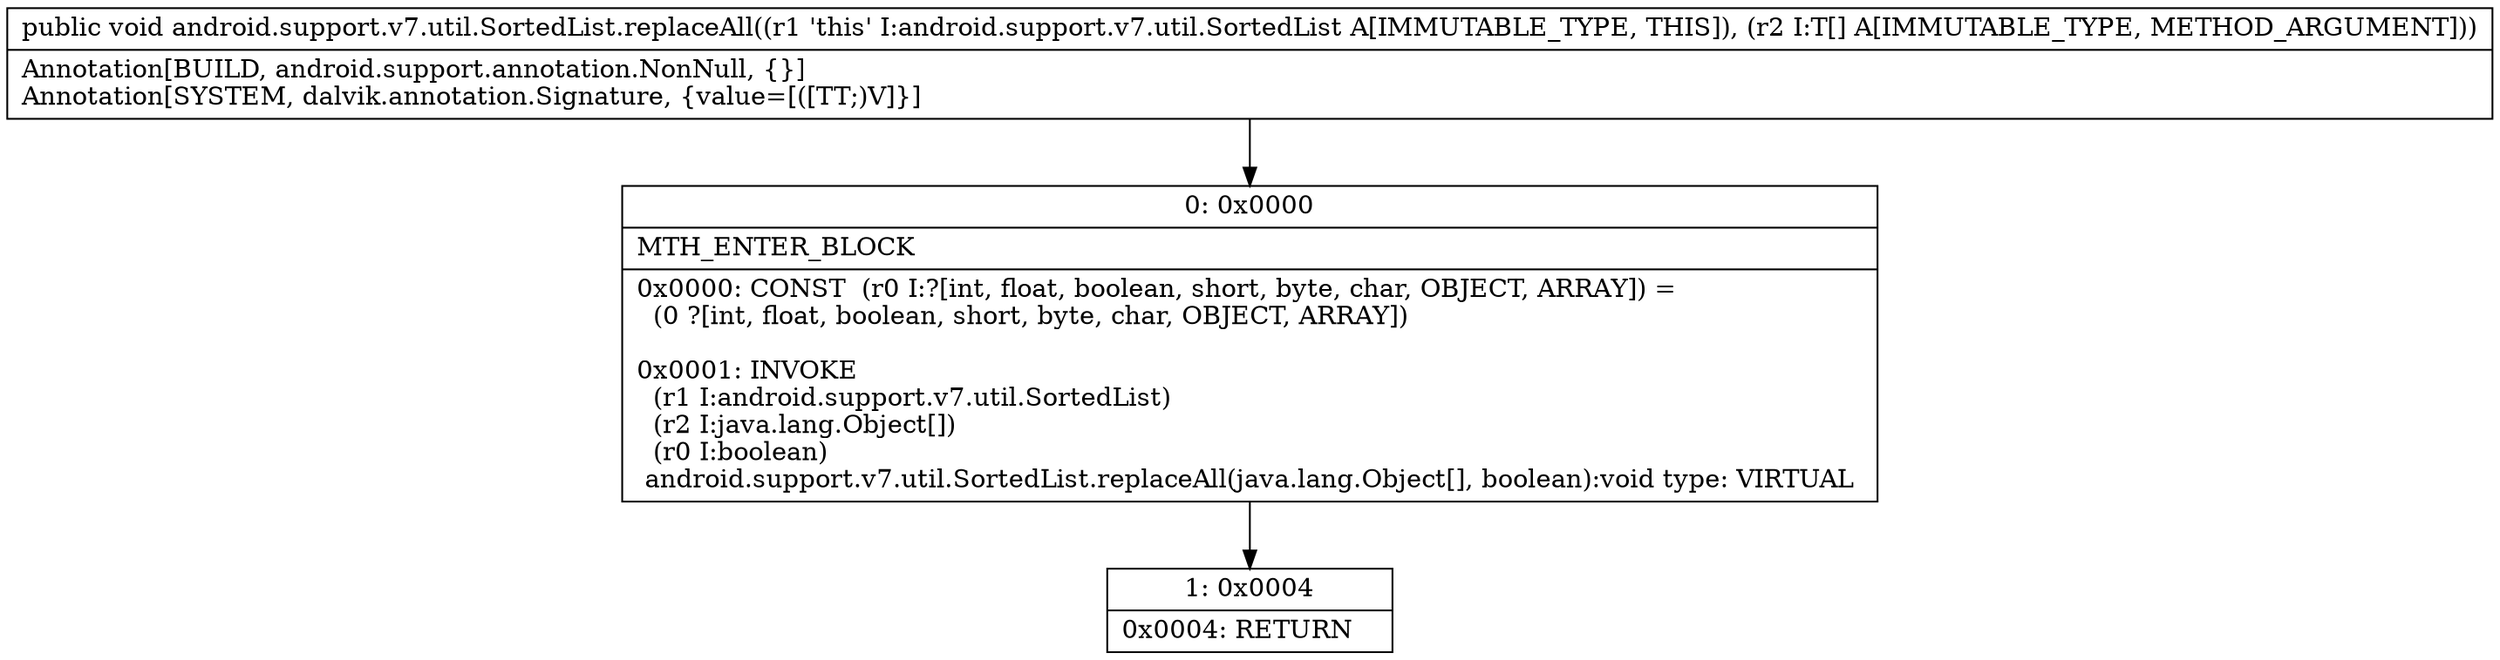 digraph "CFG forandroid.support.v7.util.SortedList.replaceAll([Ljava\/lang\/Object;)V" {
Node_0 [shape=record,label="{0\:\ 0x0000|MTH_ENTER_BLOCK\l|0x0000: CONST  (r0 I:?[int, float, boolean, short, byte, char, OBJECT, ARRAY]) = \l  (0 ?[int, float, boolean, short, byte, char, OBJECT, ARRAY])\l \l0x0001: INVOKE  \l  (r1 I:android.support.v7.util.SortedList)\l  (r2 I:java.lang.Object[])\l  (r0 I:boolean)\l android.support.v7.util.SortedList.replaceAll(java.lang.Object[], boolean):void type: VIRTUAL \l}"];
Node_1 [shape=record,label="{1\:\ 0x0004|0x0004: RETURN   \l}"];
MethodNode[shape=record,label="{public void android.support.v7.util.SortedList.replaceAll((r1 'this' I:android.support.v7.util.SortedList A[IMMUTABLE_TYPE, THIS]), (r2 I:T[] A[IMMUTABLE_TYPE, METHOD_ARGUMENT]))  | Annotation[BUILD, android.support.annotation.NonNull, \{\}]\lAnnotation[SYSTEM, dalvik.annotation.Signature, \{value=[([TT;)V]\}]\l}"];
MethodNode -> Node_0;
Node_0 -> Node_1;
}

